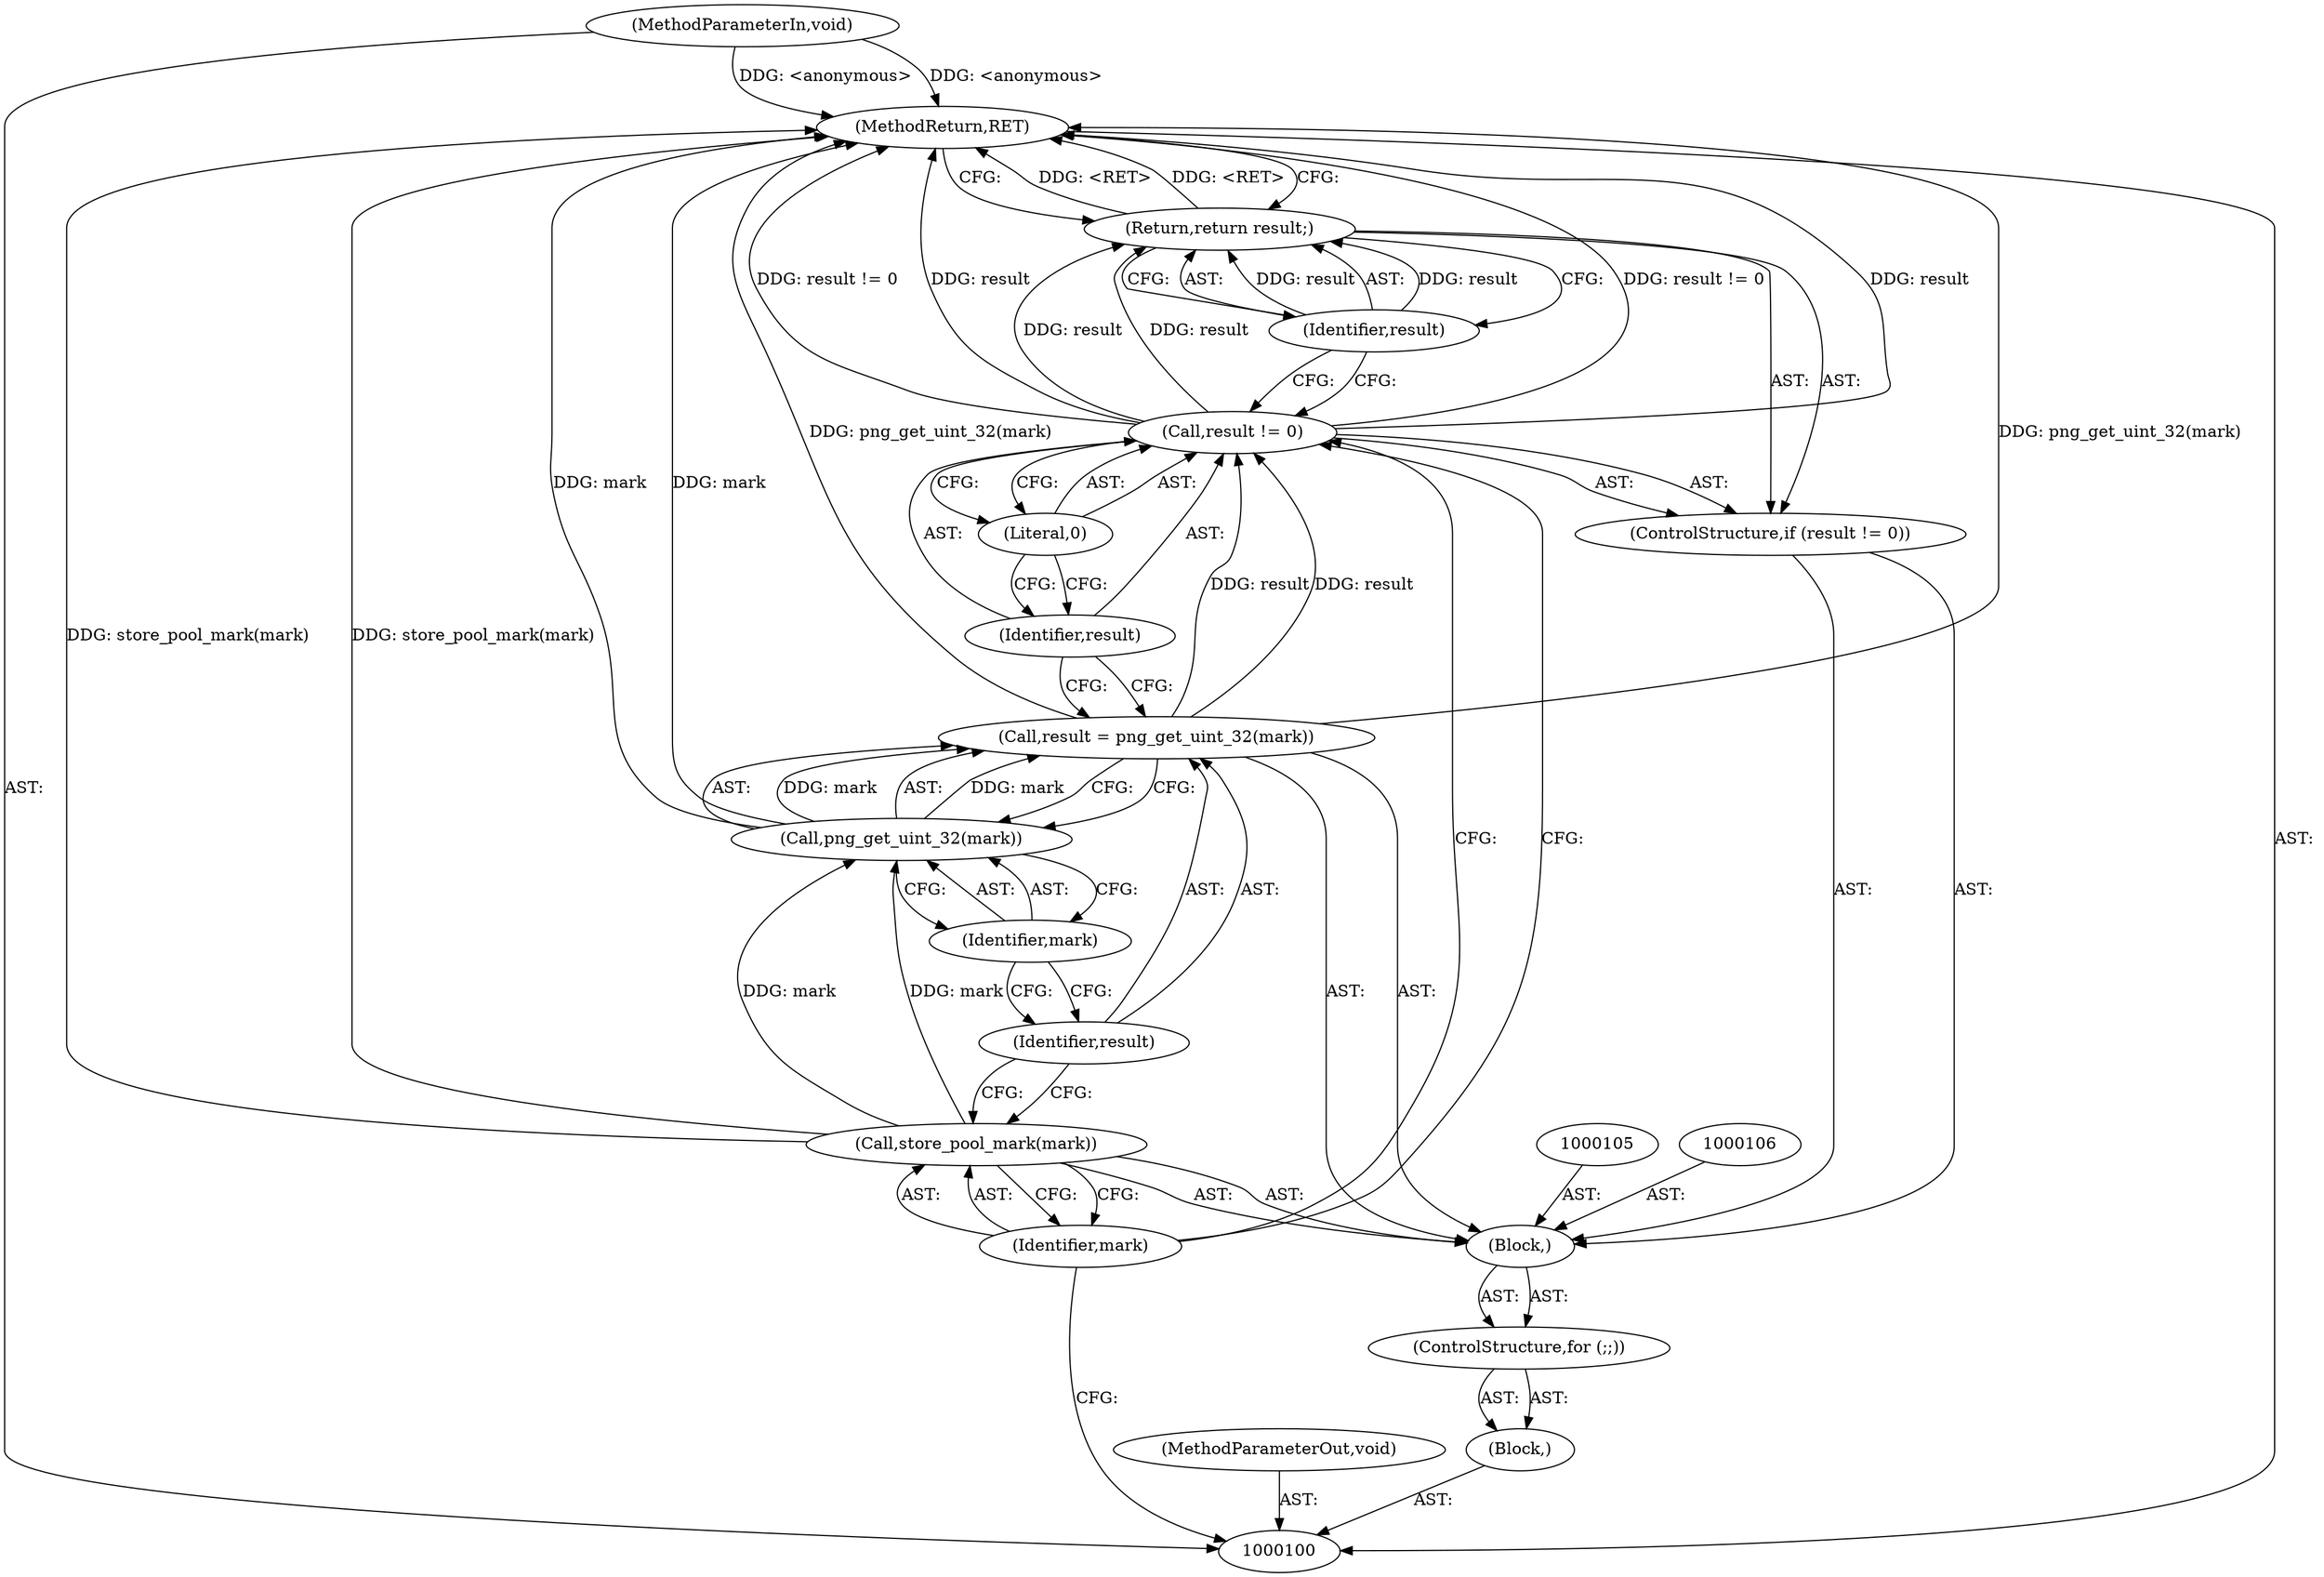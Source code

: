 digraph "0_Android_9d4853418ab2f754c2b63e091c29c5529b8b86ca_121" {
"1000119" [label="(MethodReturn,RET)"];
"1000101" [label="(MethodParameterIn,void)"];
"1000143" [label="(MethodParameterOut,void)"];
"1000111" [label="(Call,png_get_uint_32(mark))"];
"1000112" [label="(Identifier,mark)"];
"1000109" [label="(Call,result = png_get_uint_32(mark))"];
"1000110" [label="(Identifier,result)"];
"1000113" [label="(ControlStructure,if (result != 0))"];
"1000116" [label="(Literal,0)"];
"1000114" [label="(Call,result != 0)"];
"1000115" [label="(Identifier,result)"];
"1000117" [label="(Return,return result;)"];
"1000118" [label="(Identifier,result)"];
"1000102" [label="(Block,)"];
"1000103" [label="(ControlStructure,for (;;))"];
"1000104" [label="(Block,)"];
"1000108" [label="(Identifier,mark)"];
"1000107" [label="(Call,store_pool_mark(mark))"];
"1000119" -> "1000100"  [label="AST: "];
"1000119" -> "1000117"  [label="CFG: "];
"1000117" -> "1000119"  [label="DDG: <RET>"];
"1000107" -> "1000119"  [label="DDG: store_pool_mark(mark)"];
"1000114" -> "1000119"  [label="DDG: result != 0"];
"1000114" -> "1000119"  [label="DDG: result"];
"1000111" -> "1000119"  [label="DDG: mark"];
"1000101" -> "1000119"  [label="DDG: <anonymous>"];
"1000109" -> "1000119"  [label="DDG: png_get_uint_32(mark)"];
"1000101" -> "1000100"  [label="AST: "];
"1000101" -> "1000119"  [label="DDG: <anonymous>"];
"1000143" -> "1000100"  [label="AST: "];
"1000111" -> "1000109"  [label="AST: "];
"1000111" -> "1000112"  [label="CFG: "];
"1000112" -> "1000111"  [label="AST: "];
"1000109" -> "1000111"  [label="CFG: "];
"1000111" -> "1000119"  [label="DDG: mark"];
"1000111" -> "1000109"  [label="DDG: mark"];
"1000107" -> "1000111"  [label="DDG: mark"];
"1000112" -> "1000111"  [label="AST: "];
"1000112" -> "1000110"  [label="CFG: "];
"1000111" -> "1000112"  [label="CFG: "];
"1000109" -> "1000104"  [label="AST: "];
"1000109" -> "1000111"  [label="CFG: "];
"1000110" -> "1000109"  [label="AST: "];
"1000111" -> "1000109"  [label="AST: "];
"1000115" -> "1000109"  [label="CFG: "];
"1000109" -> "1000119"  [label="DDG: png_get_uint_32(mark)"];
"1000111" -> "1000109"  [label="DDG: mark"];
"1000109" -> "1000114"  [label="DDG: result"];
"1000110" -> "1000109"  [label="AST: "];
"1000110" -> "1000107"  [label="CFG: "];
"1000112" -> "1000110"  [label="CFG: "];
"1000113" -> "1000104"  [label="AST: "];
"1000114" -> "1000113"  [label="AST: "];
"1000117" -> "1000113"  [label="AST: "];
"1000116" -> "1000114"  [label="AST: "];
"1000116" -> "1000115"  [label="CFG: "];
"1000114" -> "1000116"  [label="CFG: "];
"1000114" -> "1000113"  [label="AST: "];
"1000114" -> "1000116"  [label="CFG: "];
"1000115" -> "1000114"  [label="AST: "];
"1000116" -> "1000114"  [label="AST: "];
"1000108" -> "1000114"  [label="CFG: "];
"1000118" -> "1000114"  [label="CFG: "];
"1000114" -> "1000119"  [label="DDG: result != 0"];
"1000114" -> "1000119"  [label="DDG: result"];
"1000109" -> "1000114"  [label="DDG: result"];
"1000114" -> "1000117"  [label="DDG: result"];
"1000115" -> "1000114"  [label="AST: "];
"1000115" -> "1000109"  [label="CFG: "];
"1000116" -> "1000115"  [label="CFG: "];
"1000117" -> "1000113"  [label="AST: "];
"1000117" -> "1000118"  [label="CFG: "];
"1000118" -> "1000117"  [label="AST: "];
"1000119" -> "1000117"  [label="CFG: "];
"1000117" -> "1000119"  [label="DDG: <RET>"];
"1000118" -> "1000117"  [label="DDG: result"];
"1000114" -> "1000117"  [label="DDG: result"];
"1000118" -> "1000117"  [label="AST: "];
"1000118" -> "1000114"  [label="CFG: "];
"1000117" -> "1000118"  [label="CFG: "];
"1000118" -> "1000117"  [label="DDG: result"];
"1000102" -> "1000100"  [label="AST: "];
"1000103" -> "1000102"  [label="AST: "];
"1000103" -> "1000102"  [label="AST: "];
"1000104" -> "1000103"  [label="AST: "];
"1000104" -> "1000103"  [label="AST: "];
"1000105" -> "1000104"  [label="AST: "];
"1000106" -> "1000104"  [label="AST: "];
"1000107" -> "1000104"  [label="AST: "];
"1000109" -> "1000104"  [label="AST: "];
"1000113" -> "1000104"  [label="AST: "];
"1000108" -> "1000107"  [label="AST: "];
"1000108" -> "1000114"  [label="CFG: "];
"1000108" -> "1000100"  [label="CFG: "];
"1000107" -> "1000108"  [label="CFG: "];
"1000107" -> "1000104"  [label="AST: "];
"1000107" -> "1000108"  [label="CFG: "];
"1000108" -> "1000107"  [label="AST: "];
"1000110" -> "1000107"  [label="CFG: "];
"1000107" -> "1000119"  [label="DDG: store_pool_mark(mark)"];
"1000107" -> "1000111"  [label="DDG: mark"];
}
